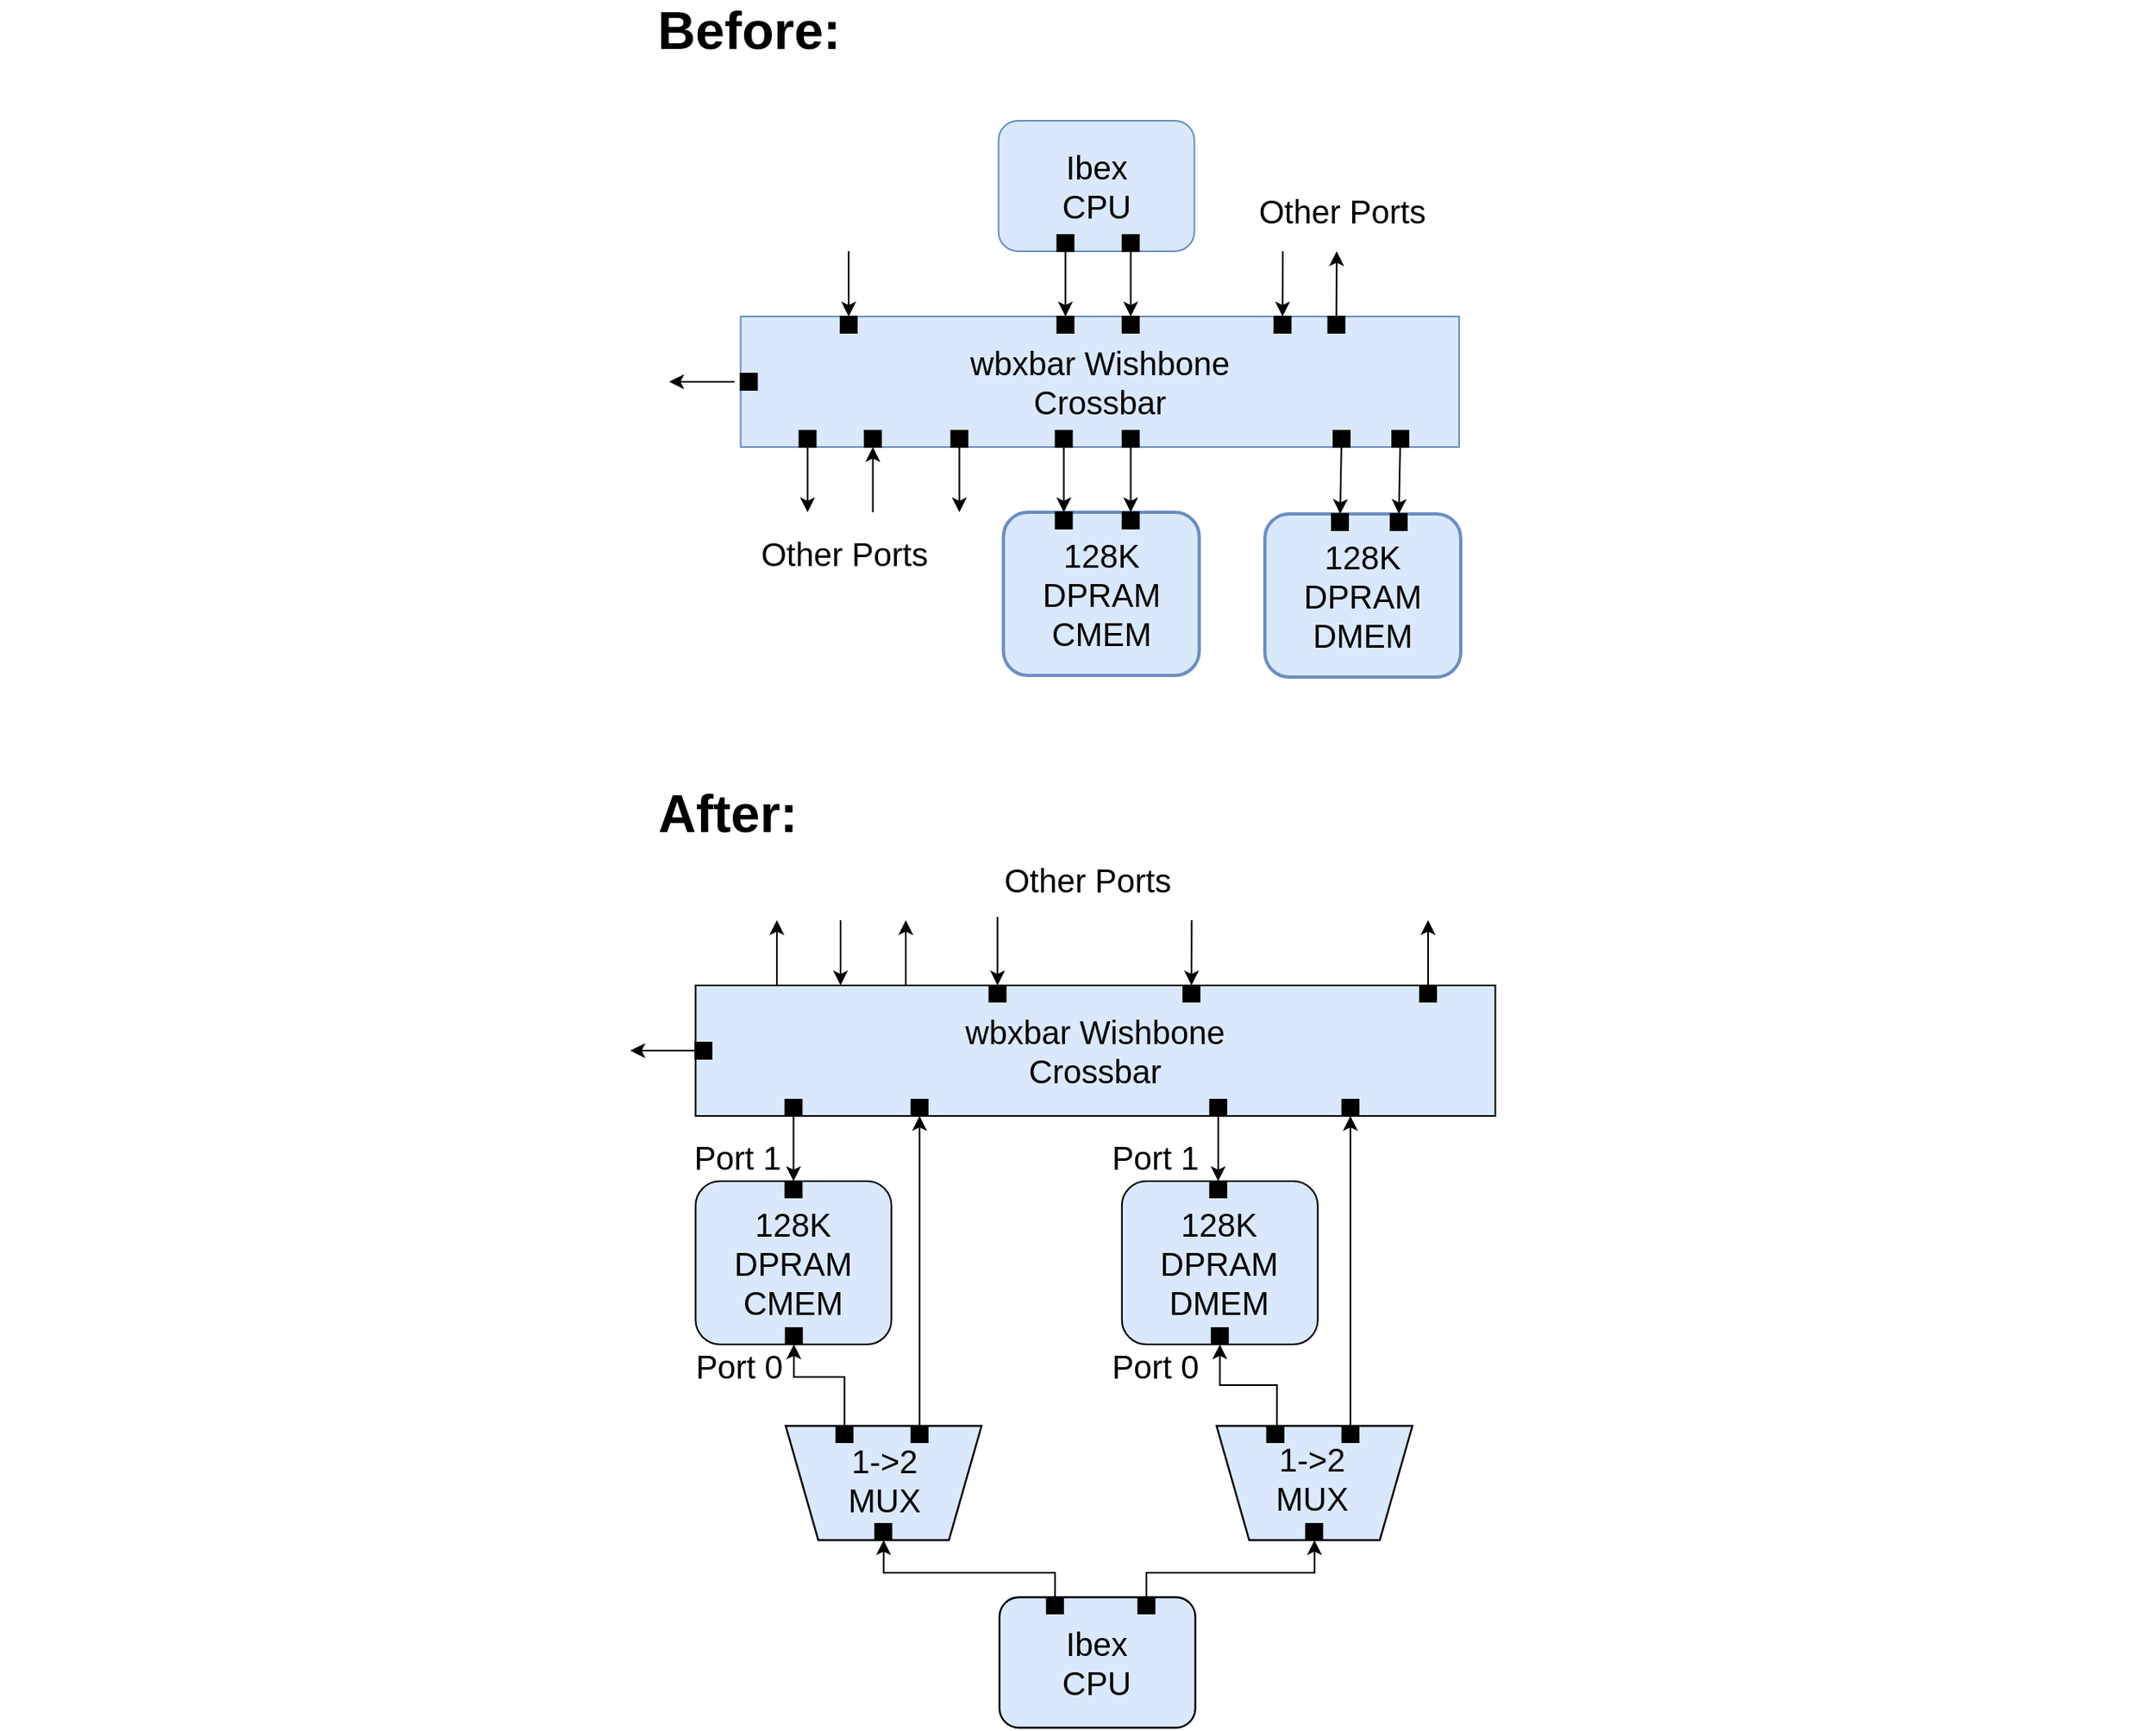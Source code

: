 <mxfile version="26.0.16">
  <diagram name="Page-1" id="Uq7pEvPl4p4jsar-Wfq9">
    <mxGraphModel dx="4390" dy="3150" grid="1" gridSize="10" guides="1" tooltips="1" connect="1" arrows="1" fold="1" page="1" pageScale="1" pageWidth="850" pageHeight="1100" math="0" shadow="0">
      <root>
        <mxCell id="0" />
        <mxCell id="1" parent="0" />
        <mxCell id="SFPQA-GBe7PUxhS097rV-1" value="" style="rounded=0;whiteSpace=wrap;html=1;strokeColor=none;" vertex="1" parent="1">
          <mxGeometry x="-680" y="160" width="1320" height="60" as="geometry" />
        </mxCell>
        <mxCell id="cAVjh-Bdwuc63PracntK-66" value="wbxbar Wishbone&lt;br&gt;Crossbar" style="rounded=0;whiteSpace=wrap;html=1;fontSize=20;fontStyle=0;fillColor=#dae8fc;strokeColor=#6c8ebf;strokeWidth=1;" parent="1" vertex="1">
          <mxGeometry x="-226.2" y="160" width="440.2" height="80" as="geometry" />
        </mxCell>
        <mxCell id="cAVjh-Bdwuc63PracntK-67" value="128K&lt;br&gt;DPRAM&lt;br&gt;CMEM" style="rounded=1;whiteSpace=wrap;html=1;fontSize=20;fillColor=#dae8fc;strokeWidth=2;strokeColor=#6c8ebf;" parent="1" vertex="1">
          <mxGeometry x="-65.2" y="280" width="120" height="100" as="geometry" />
        </mxCell>
        <mxCell id="cAVjh-Bdwuc63PracntK-68" value="128K&lt;br&gt;DPRAM&lt;br&gt;DMEM" style="rounded=1;whiteSpace=wrap;html=1;fontSize=20;fillColor=#dae8fc;strokeWidth=2;strokeColor=#6c8ebf;" parent="1" vertex="1">
          <mxGeometry x="95" y="281" width="120" height="100" as="geometry" />
        </mxCell>
        <mxCell id="cAVjh-Bdwuc63PracntK-69" value="Ibex&lt;br style=&quot;font-size: 20px&quot;&gt;CPU" style="rounded=1;whiteSpace=wrap;html=1;fontSize=20;fillColor=#dae8fc;strokeColor=#6c8ebf;strokeWidth=1;fontStyle=0" parent="1" vertex="1">
          <mxGeometry x="-68.2" y="40" width="120" height="80" as="geometry" />
        </mxCell>
        <mxCell id="cAVjh-Bdwuc63PracntK-70" value="" style="rounded=0;whiteSpace=wrap;html=1;fontSize=20;fillColor=#000000;" parent="1" vertex="1">
          <mxGeometry x="-32.2" y="160" width="10" height="10" as="geometry" />
        </mxCell>
        <mxCell id="cAVjh-Bdwuc63PracntK-71" value="" style="endArrow=classic;html=1;rounded=0;fontSize=20;strokeWidth=1;" parent="1" source="cAVjh-Bdwuc63PracntK-74" edge="1">
          <mxGeometry width="50" height="50" relative="1" as="geometry">
            <mxPoint x="-27.2" y="130" as="sourcePoint" />
            <mxPoint x="-27.2" y="160" as="targetPoint" />
          </mxGeometry>
        </mxCell>
        <mxCell id="cAVjh-Bdwuc63PracntK-72" value="" style="endArrow=classic;html=1;rounded=0;fontSize=20;strokeWidth=1;" parent="1" source="cAVjh-Bdwuc63PracntK-75" target="cAVjh-Bdwuc63PracntK-73" edge="1">
          <mxGeometry width="50" height="50" relative="1" as="geometry">
            <mxPoint x="12.8" y="130" as="sourcePoint" />
            <mxPoint x="-253.2" y="195" as="targetPoint" />
          </mxGeometry>
        </mxCell>
        <mxCell id="cAVjh-Bdwuc63PracntK-73" value="" style="rounded=0;whiteSpace=wrap;html=1;fontSize=20;fillColor=#000000;" parent="1" vertex="1">
          <mxGeometry x="7.8" y="160" width="10" height="10" as="geometry" />
        </mxCell>
        <mxCell id="cAVjh-Bdwuc63PracntK-74" value="" style="rounded=0;whiteSpace=wrap;html=1;fontSize=20;fillColor=#000000;" parent="1" vertex="1">
          <mxGeometry x="-32.2" y="110" width="10" height="10" as="geometry" />
        </mxCell>
        <mxCell id="cAVjh-Bdwuc63PracntK-75" value="" style="rounded=0;whiteSpace=wrap;html=1;fontSize=20;fillColor=#000000;" parent="1" vertex="1">
          <mxGeometry x="7.8" y="110" width="10" height="10" as="geometry" />
        </mxCell>
        <mxCell id="cAVjh-Bdwuc63PracntK-76" value="" style="rounded=0;whiteSpace=wrap;html=1;fontSize=20;fillColor=#000000;" parent="1" vertex="1">
          <mxGeometry x="133.8" y="160" width="10" height="10" as="geometry" />
        </mxCell>
        <mxCell id="cAVjh-Bdwuc63PracntK-77" value="" style="endArrow=classic;html=1;rounded=0;fontSize=20;" parent="1" source="cAVjh-Bdwuc63PracntK-76" edge="1">
          <mxGeometry width="50" height="50" relative="1" as="geometry">
            <mxPoint x="-111.2" y="370" as="sourcePoint" />
            <mxPoint x="139" y="120" as="targetPoint" />
          </mxGeometry>
        </mxCell>
        <mxCell id="cAVjh-Bdwuc63PracntK-78" value="" style="rounded=0;whiteSpace=wrap;html=1;fontSize=20;fillColor=#000000;" parent="1" vertex="1">
          <mxGeometry x="100.8" y="160" width="10" height="10" as="geometry" />
        </mxCell>
        <mxCell id="cAVjh-Bdwuc63PracntK-79" value="" style="endArrow=classic;html=1;rounded=0;fontSize=20;strokeWidth=1;" parent="1" target="cAVjh-Bdwuc63PracntK-78" edge="1">
          <mxGeometry width="50" height="50" relative="1" as="geometry">
            <mxPoint x="105.98" y="120" as="sourcePoint" />
            <mxPoint x="65.8" y="220" as="targetPoint" />
          </mxGeometry>
        </mxCell>
        <mxCell id="cAVjh-Bdwuc63PracntK-80" value="" style="rounded=0;whiteSpace=wrap;html=1;fontSize=20;fillColor=#000000;" parent="1" vertex="1">
          <mxGeometry x="-190.2" y="230" width="10" height="10" as="geometry" />
        </mxCell>
        <mxCell id="cAVjh-Bdwuc63PracntK-81" value="" style="endArrow=classic;html=1;rounded=0;fontSize=20;" parent="1" source="cAVjh-Bdwuc63PracntK-80" edge="1">
          <mxGeometry width="50" height="50" relative="1" as="geometry">
            <mxPoint x="-86.2" y="280" as="sourcePoint" />
            <mxPoint x="-185.2" y="280" as="targetPoint" />
          </mxGeometry>
        </mxCell>
        <mxCell id="cAVjh-Bdwuc63PracntK-82" value="" style="rounded=0;whiteSpace=wrap;html=1;fontSize=20;fillColor=#000000;" parent="1" vertex="1">
          <mxGeometry x="-150.2" y="230" width="10" height="10" as="geometry" />
        </mxCell>
        <mxCell id="cAVjh-Bdwuc63PracntK-83" value="" style="endArrow=classic;html=1;rounded=0;fontSize=20;" parent="1" target="cAVjh-Bdwuc63PracntK-82" edge="1">
          <mxGeometry width="50" height="50" relative="1" as="geometry">
            <mxPoint x="-145.2" y="280" as="sourcePoint" />
            <mxPoint x="-36.2" y="230" as="targetPoint" />
          </mxGeometry>
        </mxCell>
        <mxCell id="cAVjh-Bdwuc63PracntK-84" value="" style="rounded=0;whiteSpace=wrap;html=1;fontSize=20;fillColor=#000000;" parent="1" vertex="1">
          <mxGeometry x="-97.2" y="230" width="10" height="10" as="geometry" />
        </mxCell>
        <mxCell id="cAVjh-Bdwuc63PracntK-85" value="" style="endArrow=classic;html=1;rounded=0;fontSize=20;strokeWidth=1;" parent="1" source="cAVjh-Bdwuc63PracntK-84" edge="1">
          <mxGeometry width="50" height="50" relative="1" as="geometry">
            <mxPoint x="-172.2" y="280" as="sourcePoint" />
            <mxPoint x="-92.2" y="280" as="targetPoint" />
          </mxGeometry>
        </mxCell>
        <mxCell id="cAVjh-Bdwuc63PracntK-86" value="" style="rounded=0;whiteSpace=wrap;html=1;fontSize=20;fillColor=#000000;" parent="1" vertex="1">
          <mxGeometry x="-33.2" y="280" width="10" height="10" as="geometry" />
        </mxCell>
        <mxCell id="cAVjh-Bdwuc63PracntK-87" value="" style="rounded=0;whiteSpace=wrap;html=1;fontSize=20;fillColor=#000000;" parent="1" vertex="1">
          <mxGeometry x="-33.2" y="230" width="10" height="10" as="geometry" />
        </mxCell>
        <mxCell id="cAVjh-Bdwuc63PracntK-88" value="" style="endArrow=classic;html=1;rounded=0;fontSize=20;strokeWidth=1;" parent="1" source="cAVjh-Bdwuc63PracntK-87" target="cAVjh-Bdwuc63PracntK-86" edge="1">
          <mxGeometry width="50" height="50" relative="1" as="geometry">
            <mxPoint x="-245.2" y="280" as="sourcePoint" />
            <mxPoint x="-195.2" y="230" as="targetPoint" />
          </mxGeometry>
        </mxCell>
        <mxCell id="cAVjh-Bdwuc63PracntK-89" value="" style="rounded=0;whiteSpace=wrap;html=1;fontSize=20;fillColor=#000000;" parent="1" vertex="1">
          <mxGeometry x="7.8" y="280" width="10" height="10" as="geometry" />
        </mxCell>
        <mxCell id="cAVjh-Bdwuc63PracntK-90" value="" style="rounded=0;whiteSpace=wrap;html=1;fontSize=20;fillColor=#000000;" parent="1" vertex="1">
          <mxGeometry x="7.8" y="230" width="10" height="10" as="geometry" />
        </mxCell>
        <mxCell id="cAVjh-Bdwuc63PracntK-91" value="" style="endArrow=classic;html=1;rounded=0;fontSize=20;strokeWidth=1;" parent="1" source="cAVjh-Bdwuc63PracntK-90" target="cAVjh-Bdwuc63PracntK-89" edge="1">
          <mxGeometry width="50" height="50" relative="1" as="geometry">
            <mxPoint x="-245.2" y="280" as="sourcePoint" />
            <mxPoint x="-195.2" y="230" as="targetPoint" />
          </mxGeometry>
        </mxCell>
        <mxCell id="cAVjh-Bdwuc63PracntK-92" value="" style="rounded=0;whiteSpace=wrap;html=1;fontSize=20;fillColor=#000000;" parent="1" vertex="1">
          <mxGeometry x="136" y="281" width="10" height="10" as="geometry" />
        </mxCell>
        <mxCell id="cAVjh-Bdwuc63PracntK-93" value="" style="rounded=0;whiteSpace=wrap;html=1;fontSize=20;fillColor=#000000;" parent="1" vertex="1">
          <mxGeometry x="137" y="230" width="10" height="10" as="geometry" />
        </mxCell>
        <mxCell id="cAVjh-Bdwuc63PracntK-94" value="" style="endArrow=classic;html=1;rounded=0;fontSize=20;strokeWidth=1;" parent="1" source="cAVjh-Bdwuc63PracntK-93" target="cAVjh-Bdwuc63PracntK-92" edge="1">
          <mxGeometry width="50" height="50" relative="1" as="geometry">
            <mxPoint x="-173.2" y="280" as="sourcePoint" />
            <mxPoint x="-123.2" y="230" as="targetPoint" />
          </mxGeometry>
        </mxCell>
        <mxCell id="cAVjh-Bdwuc63PracntK-95" value="" style="rounded=0;whiteSpace=wrap;html=1;fontSize=20;fillColor=#000000;" parent="1" vertex="1">
          <mxGeometry x="172.0" y="281" width="10" height="10" as="geometry" />
        </mxCell>
        <mxCell id="cAVjh-Bdwuc63PracntK-96" value="" style="rounded=0;whiteSpace=wrap;html=1;fontSize=20;fillColor=#000000;" parent="1" vertex="1">
          <mxGeometry x="173.0" y="230" width="10" height="10" as="geometry" />
        </mxCell>
        <mxCell id="cAVjh-Bdwuc63PracntK-97" value="" style="endArrow=classic;html=1;rounded=0;fontSize=20;strokeWidth=1;" parent="1" source="cAVjh-Bdwuc63PracntK-96" target="cAVjh-Bdwuc63PracntK-95" edge="1">
          <mxGeometry width="50" height="50" relative="1" as="geometry">
            <mxPoint x="-173.2" y="280" as="sourcePoint" />
            <mxPoint x="-123.2" y="230" as="targetPoint" />
          </mxGeometry>
        </mxCell>
        <mxCell id="cAVjh-Bdwuc63PracntK-98" value="" style="rounded=0;whiteSpace=wrap;html=1;fontSize=20;fillColor=#000000;" parent="1" vertex="1">
          <mxGeometry x="-226.2" y="195" width="10" height="10" as="geometry" />
        </mxCell>
        <mxCell id="cAVjh-Bdwuc63PracntK-99" value="" style="endArrow=classic;html=1;rounded=0;fontSize=20;" parent="1" target="cAVjh-Bdwuc63PracntK-100" edge="1">
          <mxGeometry width="50" height="50" relative="1" as="geometry">
            <mxPoint x="-160" y="120" as="sourcePoint" />
            <mxPoint x="-470.2" y="205" as="targetPoint" />
          </mxGeometry>
        </mxCell>
        <mxCell id="cAVjh-Bdwuc63PracntK-100" value="" style="rounded=0;whiteSpace=wrap;html=1;fontSize=20;fillColor=#000000;" parent="1" vertex="1">
          <mxGeometry x="-165" y="160" width="10" height="10" as="geometry" />
        </mxCell>
        <mxCell id="cAVjh-Bdwuc63PracntK-102" value="" style="endArrow=classic;html=1;rounded=0;" parent="1" edge="1">
          <mxGeometry width="50" height="50" relative="1" as="geometry">
            <mxPoint x="-230" y="200" as="sourcePoint" />
            <mxPoint x="-270" y="200" as="targetPoint" />
          </mxGeometry>
        </mxCell>
        <mxCell id="cAVjh-Bdwuc63PracntK-103" value="&lt;font style=&quot;font-size: 20px;&quot;&gt;Other Ports&lt;/font&gt;" style="text;html=1;align=center;verticalAlign=middle;whiteSpace=wrap;rounded=0;" parent="1" vertex="1">
          <mxGeometry x="-238.2" y="290" width="151" height="30" as="geometry" />
        </mxCell>
        <mxCell id="cAVjh-Bdwuc63PracntK-104" value="&lt;font style=&quot;font-size: 20px;&quot;&gt;Other Ports&lt;/font&gt;" style="text;html=1;align=center;verticalAlign=middle;whiteSpace=wrap;rounded=0;" parent="1" vertex="1">
          <mxGeometry x="66.5" y="80" width="151" height="30" as="geometry" />
        </mxCell>
        <mxCell id="cAVjh-Bdwuc63PracntK-106" value="&lt;font style=&quot;font-size: 32px;&quot;&gt;&lt;b&gt;Before:&lt;/b&gt;&lt;/font&gt;" style="text;html=1;align=center;verticalAlign=middle;whiteSpace=wrap;rounded=0;" parent="1" vertex="1">
          <mxGeometry x="-251.2" y="-30" width="60" height="30" as="geometry" />
        </mxCell>
        <mxCell id="cAVjh-Bdwuc63PracntK-108" value="" style="group" parent="1" vertex="1" connectable="0">
          <mxGeometry x="-309.0" y="490" width="545.2" height="535" as="geometry" />
        </mxCell>
        <mxCell id="cAVjh-Bdwuc63PracntK-59" value="" style="group;rotation=-180;" parent="cAVjh-Bdwuc63PracntK-108" vertex="1" connectable="0">
          <mxGeometry y="40" width="189" height="50" as="geometry" />
        </mxCell>
        <mxCell id="cAVjh-Bdwuc63PracntK-60" value="" style="rounded=0;whiteSpace=wrap;html=1;fontSize=20;fillColor=#000000;rotation=-180;" parent="cAVjh-Bdwuc63PracntK-59" vertex="1">
          <mxGeometry x="179" y="40" width="10" height="10" as="geometry" />
        </mxCell>
        <mxCell id="cAVjh-Bdwuc63PracntK-61" value="" style="endArrow=classic;html=1;rounded=0;fontSize=20;" parent="cAVjh-Bdwuc63PracntK-59" source="cAVjh-Bdwuc63PracntK-60" edge="1">
          <mxGeometry width="50" height="50" relative="1" as="geometry">
            <mxPoint x="85" as="sourcePoint" />
            <mxPoint x="184" as="targetPoint" />
          </mxGeometry>
        </mxCell>
        <mxCell id="cAVjh-Bdwuc63PracntK-62" value="" style="rounded=0;whiteSpace=wrap;html=1;fontSize=20;fillColor=#000000;rotation=-180;" parent="cAVjh-Bdwuc63PracntK-59" vertex="1">
          <mxGeometry x="139" y="40" width="10" height="10" as="geometry" />
        </mxCell>
        <mxCell id="cAVjh-Bdwuc63PracntK-63" value="" style="endArrow=classic;html=1;rounded=0;fontSize=20;" parent="cAVjh-Bdwuc63PracntK-59" target="cAVjh-Bdwuc63PracntK-62" edge="1">
          <mxGeometry width="50" height="50" relative="1" as="geometry">
            <mxPoint x="144" as="sourcePoint" />
            <mxPoint x="35" y="50" as="targetPoint" />
          </mxGeometry>
        </mxCell>
        <mxCell id="cAVjh-Bdwuc63PracntK-64" value="" style="rounded=0;whiteSpace=wrap;html=1;fontSize=20;fillColor=#000000;rotation=-180;" parent="cAVjh-Bdwuc63PracntK-59" vertex="1">
          <mxGeometry x="100" y="40" width="10" height="10" as="geometry" />
        </mxCell>
        <mxCell id="cAVjh-Bdwuc63PracntK-65" value="" style="endArrow=classic;html=1;rounded=0;fontSize=20;" parent="cAVjh-Bdwuc63PracntK-59" source="cAVjh-Bdwuc63PracntK-64" edge="1">
          <mxGeometry width="50" height="50" relative="1" as="geometry">
            <mxPoint x="185" as="sourcePoint" />
            <mxPoint x="105" as="targetPoint" />
          </mxGeometry>
        </mxCell>
        <mxCell id="cAVjh-Bdwuc63PracntK-107" value="" style="group" parent="cAVjh-Bdwuc63PracntK-108" vertex="1" connectable="0">
          <mxGeometry x="15.2" width="530" height="535" as="geometry" />
        </mxCell>
        <mxCell id="cAVjh-Bdwuc63PracntK-1" value="wbxbar Wishbone&lt;br&gt;Crossbar" style="rounded=0;whiteSpace=wrap;html=1;fontSize=20;fontStyle=0;fillColor=#DAE8FC;" parent="cAVjh-Bdwuc63PracntK-107" vertex="1">
          <mxGeometry x="40" y="80" width="490" height="80" as="geometry" />
        </mxCell>
        <mxCell id="cAVjh-Bdwuc63PracntK-3" value="" style="rounded=0;whiteSpace=wrap;html=1;fontSize=20;fillColor=#000000;" parent="cAVjh-Bdwuc63PracntK-107" vertex="1">
          <mxGeometry x="483.8" y="80" width="10" height="10" as="geometry" />
        </mxCell>
        <mxCell id="cAVjh-Bdwuc63PracntK-5" value="" style="endArrow=classic;html=1;rounded=0;fontSize=20;" parent="cAVjh-Bdwuc63PracntK-107" source="cAVjh-Bdwuc63PracntK-3" edge="1">
          <mxGeometry width="50" height="50" relative="1" as="geometry">
            <mxPoint x="238.8" y="290" as="sourcePoint" />
            <mxPoint x="488.8" y="40" as="targetPoint" />
          </mxGeometry>
        </mxCell>
        <mxCell id="cAVjh-Bdwuc63PracntK-7" value="" style="rounded=0;whiteSpace=wrap;html=1;fontSize=20;fillColor=#000000;" parent="cAVjh-Bdwuc63PracntK-107" vertex="1">
          <mxGeometry x="338.8" y="80" width="10" height="10" as="geometry" />
        </mxCell>
        <mxCell id="cAVjh-Bdwuc63PracntK-8" value="" style="endArrow=classic;html=1;rounded=0;fontSize=20;" parent="cAVjh-Bdwuc63PracntK-107" target="cAVjh-Bdwuc63PracntK-7" edge="1">
          <mxGeometry width="50" height="50" relative="1" as="geometry">
            <mxPoint x="343.98" y="40" as="sourcePoint" />
            <mxPoint x="303.8" y="140" as="targetPoint" />
          </mxGeometry>
        </mxCell>
        <mxCell id="cAVjh-Bdwuc63PracntK-9" value="" style="rounded=0;whiteSpace=wrap;html=1;fontSize=20;fillColor=#000000;" parent="cAVjh-Bdwuc63PracntK-107" vertex="1">
          <mxGeometry x="39.8" y="115" width="10" height="10" as="geometry" />
        </mxCell>
        <mxCell id="cAVjh-Bdwuc63PracntK-10" value="" style="endArrow=classic;html=1;rounded=0;fontSize=20;edgeStyle=orthogonalEdgeStyle;" parent="cAVjh-Bdwuc63PracntK-107" source="cAVjh-Bdwuc63PracntK-9" edge="1">
          <mxGeometry width="50" height="50" relative="1" as="geometry">
            <mxPoint x="180" y="320" as="sourcePoint" />
            <mxPoint y="120" as="targetPoint" />
          </mxGeometry>
        </mxCell>
        <mxCell id="cAVjh-Bdwuc63PracntK-12" value="128K&lt;br&gt;DPRAM&lt;br&gt;DMEM" style="rounded=1;whiteSpace=wrap;html=1;fontSize=20;fillColor=#DAE8FC;" parent="cAVjh-Bdwuc63PracntK-107" vertex="1">
          <mxGeometry x="301.2" y="200" width="120" height="100" as="geometry" />
        </mxCell>
        <mxCell id="cAVjh-Bdwuc63PracntK-13" value="" style="shape=trapezoid;perimeter=trapezoidPerimeter;whiteSpace=wrap;html=1;fixedSize=1;rotation=-180;fillColor=#dae8fc;strokeColor=#000000;strokeWidth=1.181;" parent="cAVjh-Bdwuc63PracntK-107" vertex="1">
          <mxGeometry x="359.2" y="350" width="120" height="70" as="geometry" />
        </mxCell>
        <mxCell id="cAVjh-Bdwuc63PracntK-14" value="128K&lt;br&gt;DPRAM&lt;br&gt;CMEM" style="rounded=1;whiteSpace=wrap;html=1;fontSize=20;fillColor=#DAE8FC;" parent="cAVjh-Bdwuc63PracntK-107" vertex="1">
          <mxGeometry x="40" y="200" width="120" height="100" as="geometry" />
        </mxCell>
        <mxCell id="cAVjh-Bdwuc63PracntK-15" value="Ibex&lt;br style=&quot;font-size: 20px&quot;&gt;CPU" style="rounded=1;whiteSpace=wrap;html=1;fontSize=20;fillColor=#dae8fc;strokeColor=#000000;fontStyle=0;strokeWidth=1.181;" parent="cAVjh-Bdwuc63PracntK-107" vertex="1">
          <mxGeometry x="226.2" y="455" width="120" height="80" as="geometry" />
        </mxCell>
        <mxCell id="cAVjh-Bdwuc63PracntK-16" value="" style="endArrow=classic;html=1;rounded=0;fontSize=20;entryX=0.5;entryY=0;entryDx=0;entryDy=0;exitX=0.5;exitY=0;exitDx=0;exitDy=0;edgeStyle=orthogonalEdgeStyle;" parent="cAVjh-Bdwuc63PracntK-107" source="cAVjh-Bdwuc63PracntK-19" target="cAVjh-Bdwuc63PracntK-30" edge="1">
          <mxGeometry width="50" height="50" relative="1" as="geometry">
            <mxPoint x="177.2" y="520" as="sourcePoint" />
            <mxPoint x="177.2" y="550" as="targetPoint" />
            <Array as="points">
              <mxPoint x="260.2" y="440" />
              <mxPoint x="155.2" y="440" />
            </Array>
          </mxGeometry>
        </mxCell>
        <mxCell id="cAVjh-Bdwuc63PracntK-17" value="" style="endArrow=classic;html=1;rounded=0;fontSize=20;edgeStyle=orthogonalEdgeStyle;" parent="cAVjh-Bdwuc63PracntK-107" source="cAVjh-Bdwuc63PracntK-20" target="cAVjh-Bdwuc63PracntK-18" edge="1">
          <mxGeometry width="50" height="50" relative="1" as="geometry">
            <mxPoint x="262.2" y="520" as="sourcePoint" />
            <mxPoint x="-3.8" y="585" as="targetPoint" />
            <Array as="points">
              <mxPoint x="316.2" y="440" />
              <mxPoint x="419.2" y="440" />
            </Array>
          </mxGeometry>
        </mxCell>
        <mxCell id="cAVjh-Bdwuc63PracntK-18" value="" style="rounded=0;whiteSpace=wrap;html=1;fontSize=20;fillColor=#000000;" parent="cAVjh-Bdwuc63PracntK-107" vertex="1">
          <mxGeometry x="414" y="410" width="10" height="10" as="geometry" />
        </mxCell>
        <mxCell id="cAVjh-Bdwuc63PracntK-19" value="" style="rounded=0;whiteSpace=wrap;html=1;fontSize=20;fillColor=#000000;" parent="cAVjh-Bdwuc63PracntK-107" vertex="1">
          <mxGeometry x="255.2" y="455" width="10" height="10" as="geometry" />
        </mxCell>
        <mxCell id="cAVjh-Bdwuc63PracntK-20" value="" style="rounded=0;whiteSpace=wrap;html=1;fontSize=20;fillColor=#000000;" parent="cAVjh-Bdwuc63PracntK-107" vertex="1">
          <mxGeometry x="311.2" y="455" width="10" height="10" as="geometry" />
        </mxCell>
        <mxCell id="cAVjh-Bdwuc63PracntK-21" value="" style="rounded=0;whiteSpace=wrap;html=1;fontSize=20;fillColor=#000000;" parent="cAVjh-Bdwuc63PracntK-107" vertex="1">
          <mxGeometry x="95.2" y="290" width="10" height="10" as="geometry" />
        </mxCell>
        <mxCell id="cAVjh-Bdwuc63PracntK-22" value="" style="rounded=0;whiteSpace=wrap;html=1;fontSize=20;fillColor=#000000;" parent="cAVjh-Bdwuc63PracntK-107" vertex="1">
          <mxGeometry x="126.2" y="350" width="10" height="10" as="geometry" />
        </mxCell>
        <mxCell id="cAVjh-Bdwuc63PracntK-23" value="" style="endArrow=classic;html=1;rounded=0;fontSize=20;edgeStyle=orthogonalEdgeStyle;" parent="cAVjh-Bdwuc63PracntK-107" source="cAVjh-Bdwuc63PracntK-22" target="cAVjh-Bdwuc63PracntK-21" edge="1">
          <mxGeometry width="50" height="50" relative="1" as="geometry">
            <mxPoint x="-140" y="200" as="sourcePoint" />
            <mxPoint x="-90" y="150" as="targetPoint" />
            <Array as="points">
              <mxPoint x="131.2" y="320" />
              <mxPoint x="100.2" y="320" />
            </Array>
          </mxGeometry>
        </mxCell>
        <mxCell id="cAVjh-Bdwuc63PracntK-24" value="" style="rounded=0;whiteSpace=wrap;html=1;fontSize=20;fillColor=#000000;" parent="cAVjh-Bdwuc63PracntK-107" vertex="1">
          <mxGeometry x="95" y="200" width="10" height="10" as="geometry" />
        </mxCell>
        <mxCell id="cAVjh-Bdwuc63PracntK-25" value="" style="rounded=0;whiteSpace=wrap;html=1;fontSize=20;fillColor=#000000;" parent="cAVjh-Bdwuc63PracntK-107" vertex="1">
          <mxGeometry x="95" y="150" width="10" height="10" as="geometry" />
        </mxCell>
        <mxCell id="cAVjh-Bdwuc63PracntK-26" value="" style="endArrow=classic;html=1;rounded=0;fontSize=20;" parent="cAVjh-Bdwuc63PracntK-107" source="cAVjh-Bdwuc63PracntK-25" target="cAVjh-Bdwuc63PracntK-24" edge="1">
          <mxGeometry width="50" height="50" relative="1" as="geometry">
            <mxPoint x="-162" y="200" as="sourcePoint" />
            <mxPoint x="-112" y="150" as="targetPoint" />
          </mxGeometry>
        </mxCell>
        <mxCell id="cAVjh-Bdwuc63PracntK-27" value="" style="rounded=0;whiteSpace=wrap;html=1;fontSize=20;fillColor=#000000;" parent="cAVjh-Bdwuc63PracntK-107" vertex="1">
          <mxGeometry x="355.2" y="200" width="10" height="10" as="geometry" />
        </mxCell>
        <mxCell id="cAVjh-Bdwuc63PracntK-28" value="" style="rounded=0;whiteSpace=wrap;html=1;fontSize=20;fillColor=#000000;" parent="cAVjh-Bdwuc63PracntK-107" vertex="1">
          <mxGeometry x="355.2" y="150" width="10" height="10" as="geometry" />
        </mxCell>
        <mxCell id="cAVjh-Bdwuc63PracntK-29" value="" style="endArrow=classic;html=1;rounded=0;fontSize=20;" parent="cAVjh-Bdwuc63PracntK-107" source="cAVjh-Bdwuc63PracntK-28" target="cAVjh-Bdwuc63PracntK-27" edge="1">
          <mxGeometry width="50" height="50" relative="1" as="geometry">
            <mxPoint x="46" y="80" as="sourcePoint" />
            <mxPoint x="96" y="30" as="targetPoint" />
          </mxGeometry>
        </mxCell>
        <mxCell id="cAVjh-Bdwuc63PracntK-30" value="" style="shape=trapezoid;perimeter=trapezoidPerimeter;whiteSpace=wrap;html=1;fixedSize=1;rotation=-180;fillColor=#dae8fc;strokeColor=#000000;strokeWidth=1.181;" parent="cAVjh-Bdwuc63PracntK-107" vertex="1">
          <mxGeometry x="95.2" y="350" width="120" height="70" as="geometry" />
        </mxCell>
        <mxCell id="cAVjh-Bdwuc63PracntK-31" value="" style="rounded=0;whiteSpace=wrap;html=1;fontSize=20;fillColor=#000000;" parent="cAVjh-Bdwuc63PracntK-107" vertex="1">
          <mxGeometry x="172.2" y="350" width="10" height="10" as="geometry" />
        </mxCell>
        <mxCell id="cAVjh-Bdwuc63PracntK-32" value="" style="rounded=0;whiteSpace=wrap;html=1;fontSize=20;fillColor=#000000;" parent="cAVjh-Bdwuc63PracntK-107" vertex="1">
          <mxGeometry x="126.2" y="350" width="10" height="10" as="geometry" />
        </mxCell>
        <mxCell id="cAVjh-Bdwuc63PracntK-33" value="" style="rounded=0;whiteSpace=wrap;html=1;fontSize=20;fillColor=#000000;" parent="cAVjh-Bdwuc63PracntK-107" vertex="1">
          <mxGeometry x="150" y="410" width="10" height="10" as="geometry" />
        </mxCell>
        <mxCell id="cAVjh-Bdwuc63PracntK-34" value="" style="rounded=0;whiteSpace=wrap;html=1;fontSize=20;fillColor=#000000;" parent="cAVjh-Bdwuc63PracntK-107" vertex="1">
          <mxGeometry x="390.2" y="350" width="10" height="10" as="geometry" />
        </mxCell>
        <mxCell id="cAVjh-Bdwuc63PracntK-35" value="" style="rounded=0;whiteSpace=wrap;html=1;fontSize=20;fillColor=#000000;" parent="cAVjh-Bdwuc63PracntK-107" vertex="1">
          <mxGeometry x="436.2" y="350" width="10" height="10" as="geometry" />
        </mxCell>
        <mxCell id="cAVjh-Bdwuc63PracntK-36" value="" style="rounded=0;whiteSpace=wrap;html=1;fontSize=20;fillColor=#000000;" parent="cAVjh-Bdwuc63PracntK-107" vertex="1">
          <mxGeometry x="390.2" y="350" width="10" height="10" as="geometry" />
        </mxCell>
        <mxCell id="cAVjh-Bdwuc63PracntK-37" value="" style="rounded=0;whiteSpace=wrap;html=1;fontSize=20;fillColor=#000000;" parent="cAVjh-Bdwuc63PracntK-107" vertex="1">
          <mxGeometry x="436.2" y="150" width="10" height="10" as="geometry" />
        </mxCell>
        <mxCell id="cAVjh-Bdwuc63PracntK-38" value="" style="endArrow=classic;html=1;rounded=0;exitX=0.5;exitY=1;exitDx=0;exitDy=0;entryX=0.5;entryY=1;entryDx=0;entryDy=0;edgeStyle=orthogonalEdgeStyle;" parent="cAVjh-Bdwuc63PracntK-107" source="cAVjh-Bdwuc63PracntK-35" target="cAVjh-Bdwuc63PracntK-37" edge="1">
          <mxGeometry width="50" height="50" relative="1" as="geometry">
            <mxPoint x="512.2" y="350" as="sourcePoint" />
            <mxPoint x="488.2" y="280" as="targetPoint" />
            <Array as="points">
              <mxPoint x="441" y="230" />
              <mxPoint x="441" y="230" />
            </Array>
          </mxGeometry>
        </mxCell>
        <mxCell id="cAVjh-Bdwuc63PracntK-39" value="" style="rounded=0;whiteSpace=wrap;html=1;fontSize=20;fillColor=#000000;" parent="cAVjh-Bdwuc63PracntK-107" vertex="1">
          <mxGeometry x="356.2" y="290" width="10" height="10" as="geometry" />
        </mxCell>
        <mxCell id="cAVjh-Bdwuc63PracntK-40" value="" style="endArrow=classic;html=1;rounded=0;entryX=0.5;entryY=1;entryDx=0;entryDy=0;exitX=0.692;exitY=1;exitDx=0;exitDy=0;exitPerimeter=0;edgeStyle=orthogonalEdgeStyle;" parent="cAVjh-Bdwuc63PracntK-107" source="cAVjh-Bdwuc63PracntK-13" target="cAVjh-Bdwuc63PracntK-12" edge="1">
          <mxGeometry width="50" height="50" relative="1" as="geometry">
            <mxPoint x="532.2" y="400" as="sourcePoint" />
            <mxPoint x="582.2" y="350" as="targetPoint" />
          </mxGeometry>
        </mxCell>
        <mxCell id="cAVjh-Bdwuc63PracntK-41" value="1-&amp;gt;2 MUX" style="text;html=1;align=center;verticalAlign=middle;whiteSpace=wrap;rounded=0;fontStyle=0;fontSize=20;" parent="cAVjh-Bdwuc63PracntK-107" vertex="1">
          <mxGeometry x="126.2" y="368" width="60" height="30" as="geometry" />
        </mxCell>
        <mxCell id="cAVjh-Bdwuc63PracntK-42" value="1-&amp;gt;2 MUX" style="text;html=1;align=center;verticalAlign=middle;whiteSpace=wrap;rounded=0;fontStyle=0;fontSize=20;" parent="cAVjh-Bdwuc63PracntK-107" vertex="1">
          <mxGeometry x="388.2" y="367" width="60" height="30" as="geometry" />
        </mxCell>
        <mxCell id="cAVjh-Bdwuc63PracntK-43" value="" style="endArrow=classic;html=1;rounded=0;exitX=0.5;exitY=0;exitDx=0;exitDy=0;entryX=0.5;entryY=1;entryDx=0;entryDy=0;edgeStyle=orthogonalEdgeStyle;" parent="cAVjh-Bdwuc63PracntK-107" source="cAVjh-Bdwuc63PracntK-31" target="cAVjh-Bdwuc63PracntK-45" edge="1">
          <mxGeometry width="50" height="50" relative="1" as="geometry">
            <mxPoint x="455.2" y="230" as="sourcePoint" />
            <mxPoint x="505.2" y="180" as="targetPoint" />
          </mxGeometry>
        </mxCell>
        <mxCell id="cAVjh-Bdwuc63PracntK-45" value="" style="rounded=0;whiteSpace=wrap;html=1;fontSize=20;fillColor=#000000;" parent="cAVjh-Bdwuc63PracntK-107" vertex="1">
          <mxGeometry x="172.2" y="150" width="10" height="10" as="geometry" />
        </mxCell>
        <mxCell id="cAVjh-Bdwuc63PracntK-52" value="Port 0" style="text;html=1;align=center;verticalAlign=middle;whiteSpace=wrap;rounded=0;fontSize=20;" parent="cAVjh-Bdwuc63PracntK-107" vertex="1">
          <mxGeometry x="37" y="298" width="60" height="30" as="geometry" />
        </mxCell>
        <mxCell id="cAVjh-Bdwuc63PracntK-53" value="Port 0" style="text;html=1;align=center;verticalAlign=middle;whiteSpace=wrap;rounded=0;fontSize=20;" parent="cAVjh-Bdwuc63PracntK-107" vertex="1">
          <mxGeometry x="292.2" y="298" width="60" height="30" as="geometry" />
        </mxCell>
        <mxCell id="cAVjh-Bdwuc63PracntK-54" value="Port 1" style="text;html=1;align=center;verticalAlign=middle;whiteSpace=wrap;rounded=0;fontSize=20;" parent="cAVjh-Bdwuc63PracntK-107" vertex="1">
          <mxGeometry x="36" y="170" width="60" height="30" as="geometry" />
        </mxCell>
        <mxCell id="cAVjh-Bdwuc63PracntK-55" value="Port 1" style="text;html=1;align=center;verticalAlign=middle;whiteSpace=wrap;rounded=0;fontSize=20;" parent="cAVjh-Bdwuc63PracntK-107" vertex="1">
          <mxGeometry x="292.2" y="170" width="60" height="30" as="geometry" />
        </mxCell>
        <mxCell id="cAVjh-Bdwuc63PracntK-56" value="" style="group" parent="cAVjh-Bdwuc63PracntK-107" vertex="1" connectable="0">
          <mxGeometry x="220" y="38" width="10" height="52" as="geometry" />
        </mxCell>
        <mxCell id="cAVjh-Bdwuc63PracntK-57" value="" style="endArrow=classic;html=1;rounded=0;fontSize=20;" parent="cAVjh-Bdwuc63PracntK-56" target="cAVjh-Bdwuc63PracntK-58" edge="1">
          <mxGeometry width="50" height="50" relative="1" as="geometry">
            <mxPoint x="5" as="sourcePoint" />
            <mxPoint x="-305.2" y="87" as="targetPoint" />
          </mxGeometry>
        </mxCell>
        <mxCell id="cAVjh-Bdwuc63PracntK-58" value="" style="rounded=0;whiteSpace=wrap;html=1;fontSize=20;fillColor=#000000;" parent="cAVjh-Bdwuc63PracntK-56" vertex="1">
          <mxGeometry y="42" width="10" height="10" as="geometry" />
        </mxCell>
        <mxCell id="cAVjh-Bdwuc63PracntK-105" value="&lt;font style=&quot;font-size: 20px;&quot;&gt;Other Ports&lt;/font&gt;" style="text;html=1;align=center;verticalAlign=middle;whiteSpace=wrap;rounded=0;" parent="cAVjh-Bdwuc63PracntK-107" vertex="1">
          <mxGeometry x="205.2" width="151" height="30" as="geometry" />
        </mxCell>
        <mxCell id="cAVjh-Bdwuc63PracntK-109" value="&lt;font style=&quot;font-size: 32px;&quot;&gt;&lt;b&gt;After:&lt;/b&gt;&lt;/font&gt;" style="text;html=1;align=center;verticalAlign=middle;whiteSpace=wrap;rounded=0;" parent="1" vertex="1">
          <mxGeometry x="-264.2" y="450" width="60" height="30" as="geometry" />
        </mxCell>
      </root>
    </mxGraphModel>
  </diagram>
</mxfile>
